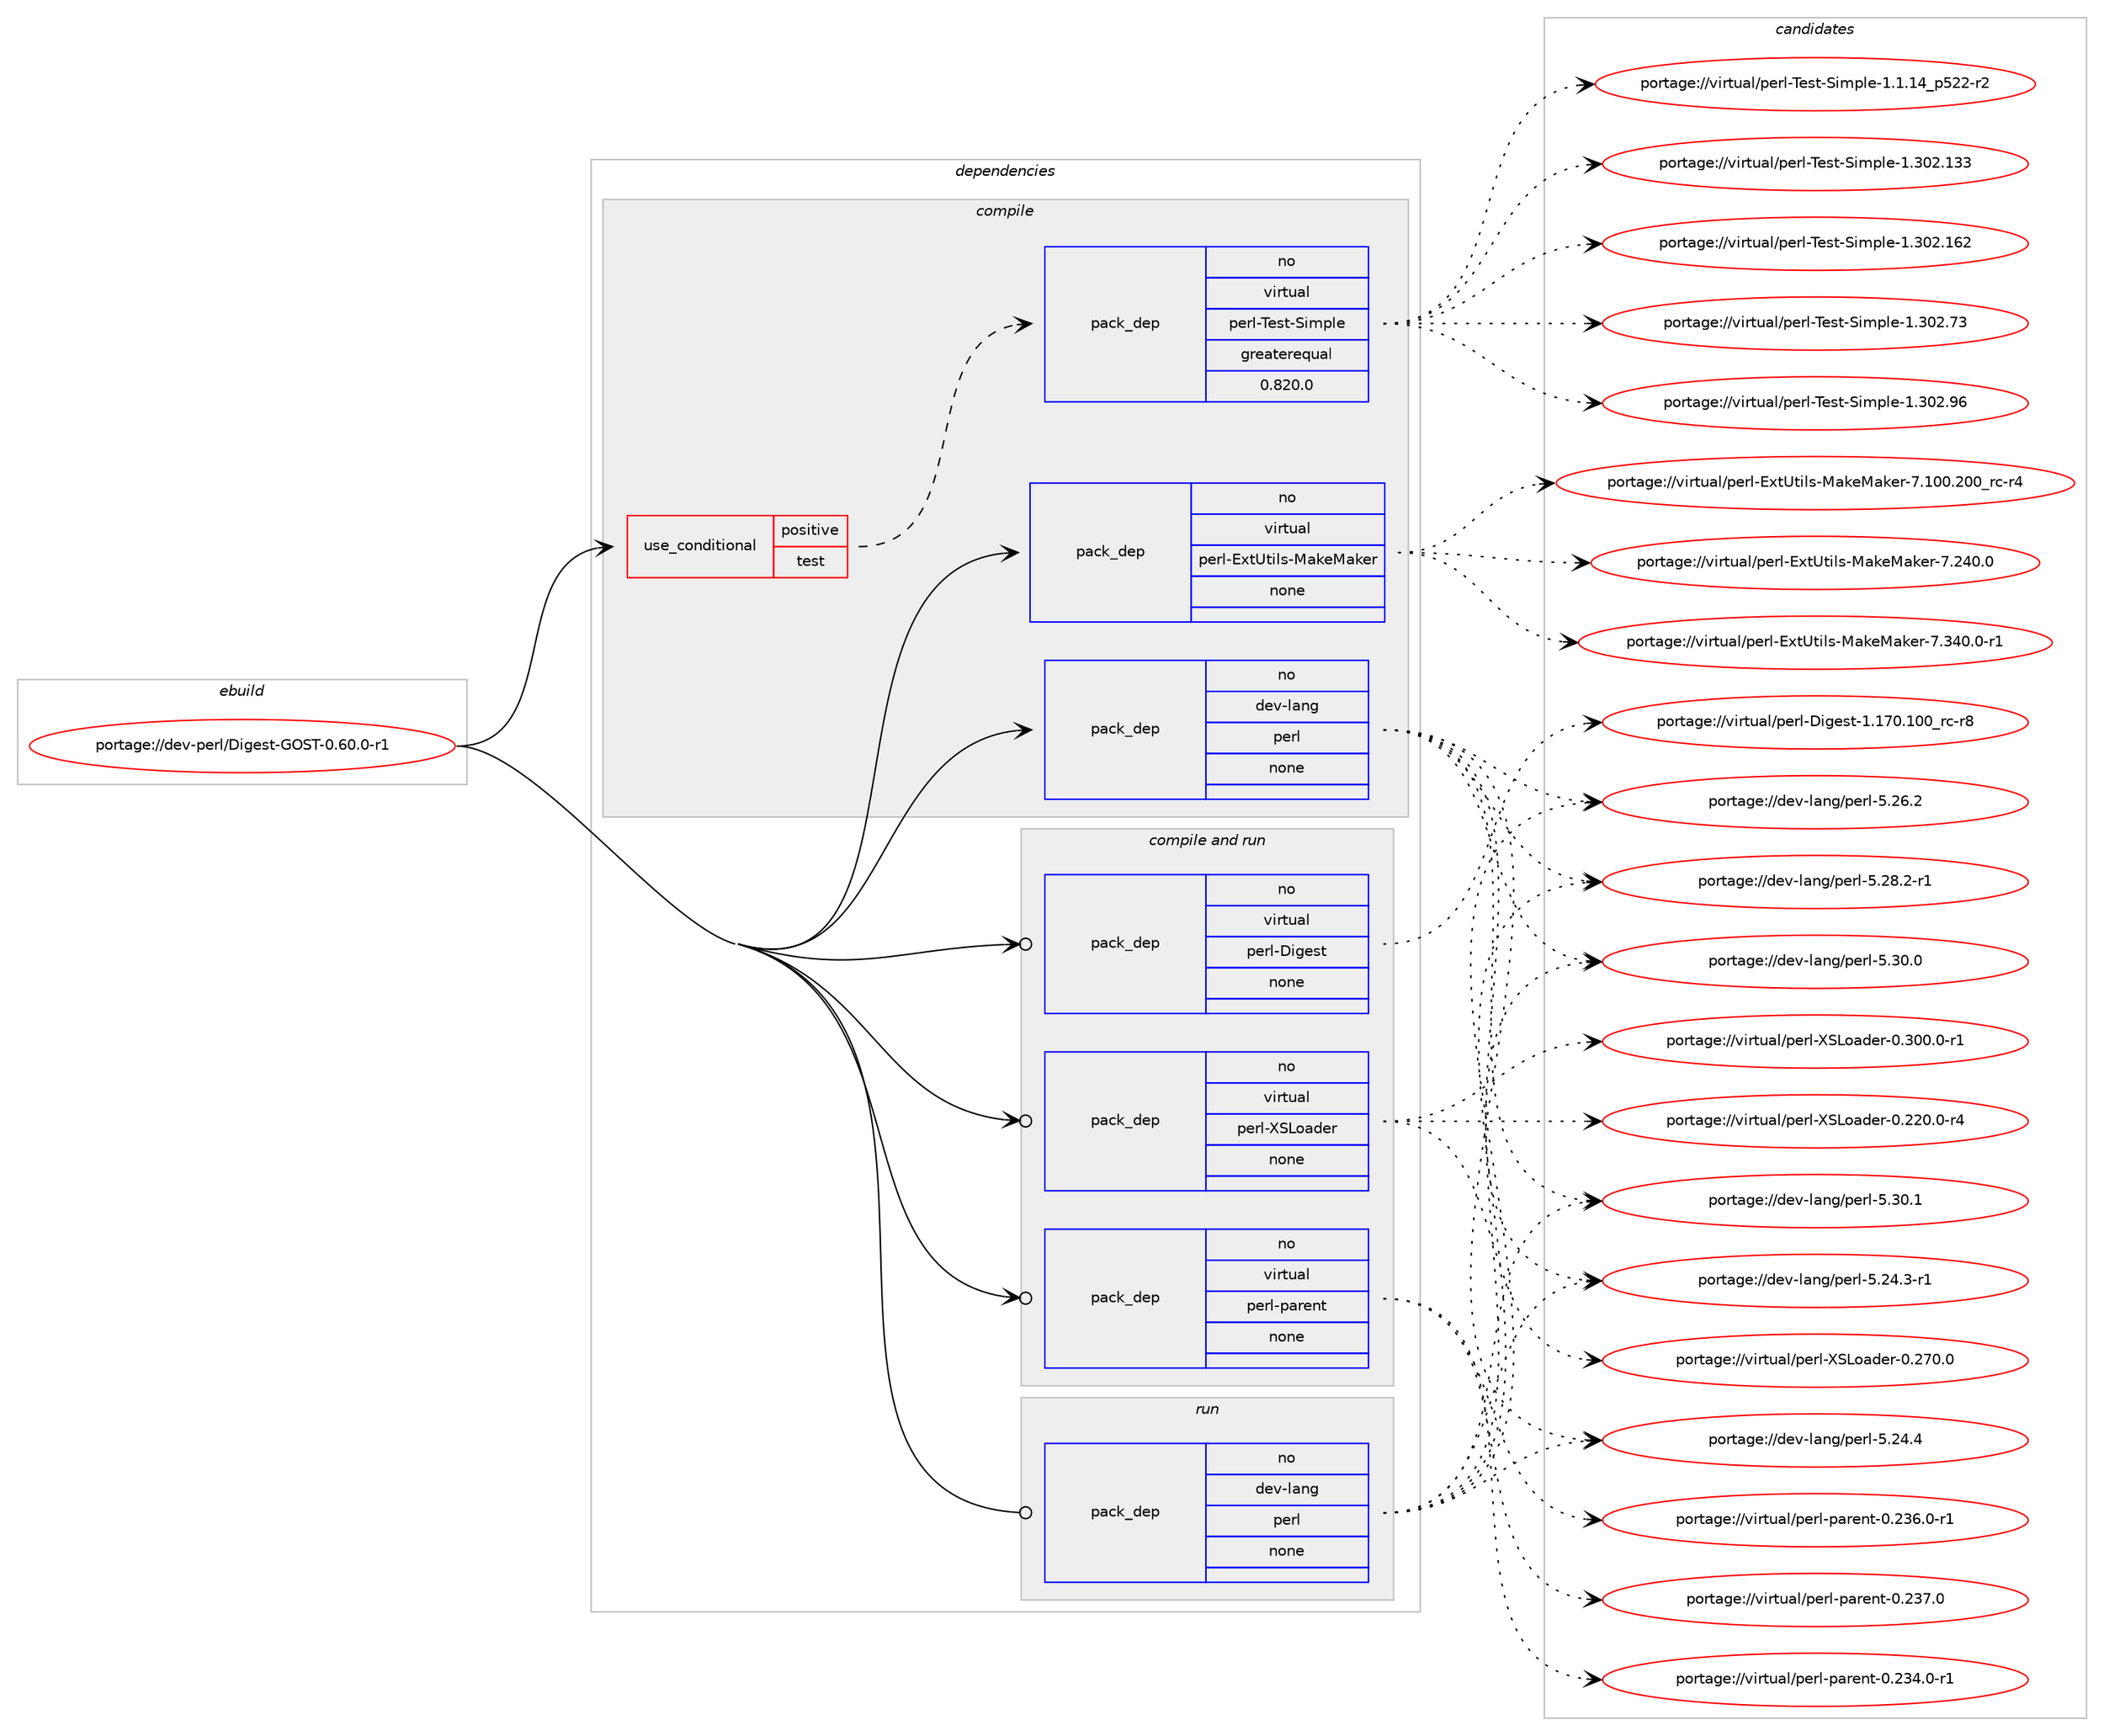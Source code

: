 digraph prolog {

# *************
# Graph options
# *************

newrank=true;
concentrate=true;
compound=true;
graph [rankdir=LR,fontname=Helvetica,fontsize=10,ranksep=1.5];#, ranksep=2.5, nodesep=0.2];
edge  [arrowhead=vee];
node  [fontname=Helvetica,fontsize=10];

# **********
# The ebuild
# **********

subgraph cluster_leftcol {
color=gray;
rank=same;
label=<<i>ebuild</i>>;
id [label="portage://dev-perl/Digest-GOST-0.60.0-r1", color=red, width=4, href="../dev-perl/Digest-GOST-0.60.0-r1.svg"];
}

# ****************
# The dependencies
# ****************

subgraph cluster_midcol {
color=gray;
label=<<i>dependencies</i>>;
subgraph cluster_compile {
fillcolor="#eeeeee";
style=filled;
label=<<i>compile</i>>;
subgraph cond22856 {
dependency111798 [label=<<TABLE BORDER="0" CELLBORDER="1" CELLSPACING="0" CELLPADDING="4"><TR><TD ROWSPAN="3" CELLPADDING="10">use_conditional</TD></TR><TR><TD>positive</TD></TR><TR><TD>test</TD></TR></TABLE>>, shape=none, color=red];
subgraph pack85770 {
dependency111799 [label=<<TABLE BORDER="0" CELLBORDER="1" CELLSPACING="0" CELLPADDING="4" WIDTH="220"><TR><TD ROWSPAN="6" CELLPADDING="30">pack_dep</TD></TR><TR><TD WIDTH="110">no</TD></TR><TR><TD>virtual</TD></TR><TR><TD>perl-Test-Simple</TD></TR><TR><TD>greaterequal</TD></TR><TR><TD>0.820.0</TD></TR></TABLE>>, shape=none, color=blue];
}
dependency111798:e -> dependency111799:w [weight=20,style="dashed",arrowhead="vee"];
}
id:e -> dependency111798:w [weight=20,style="solid",arrowhead="vee"];
subgraph pack85771 {
dependency111800 [label=<<TABLE BORDER="0" CELLBORDER="1" CELLSPACING="0" CELLPADDING="4" WIDTH="220"><TR><TD ROWSPAN="6" CELLPADDING="30">pack_dep</TD></TR><TR><TD WIDTH="110">no</TD></TR><TR><TD>dev-lang</TD></TR><TR><TD>perl</TD></TR><TR><TD>none</TD></TR><TR><TD></TD></TR></TABLE>>, shape=none, color=blue];
}
id:e -> dependency111800:w [weight=20,style="solid",arrowhead="vee"];
subgraph pack85772 {
dependency111801 [label=<<TABLE BORDER="0" CELLBORDER="1" CELLSPACING="0" CELLPADDING="4" WIDTH="220"><TR><TD ROWSPAN="6" CELLPADDING="30">pack_dep</TD></TR><TR><TD WIDTH="110">no</TD></TR><TR><TD>virtual</TD></TR><TR><TD>perl-ExtUtils-MakeMaker</TD></TR><TR><TD>none</TD></TR><TR><TD></TD></TR></TABLE>>, shape=none, color=blue];
}
id:e -> dependency111801:w [weight=20,style="solid",arrowhead="vee"];
}
subgraph cluster_compileandrun {
fillcolor="#eeeeee";
style=filled;
label=<<i>compile and run</i>>;
subgraph pack85773 {
dependency111802 [label=<<TABLE BORDER="0" CELLBORDER="1" CELLSPACING="0" CELLPADDING="4" WIDTH="220"><TR><TD ROWSPAN="6" CELLPADDING="30">pack_dep</TD></TR><TR><TD WIDTH="110">no</TD></TR><TR><TD>virtual</TD></TR><TR><TD>perl-Digest</TD></TR><TR><TD>none</TD></TR><TR><TD></TD></TR></TABLE>>, shape=none, color=blue];
}
id:e -> dependency111802:w [weight=20,style="solid",arrowhead="odotvee"];
subgraph pack85774 {
dependency111803 [label=<<TABLE BORDER="0" CELLBORDER="1" CELLSPACING="0" CELLPADDING="4" WIDTH="220"><TR><TD ROWSPAN="6" CELLPADDING="30">pack_dep</TD></TR><TR><TD WIDTH="110">no</TD></TR><TR><TD>virtual</TD></TR><TR><TD>perl-XSLoader</TD></TR><TR><TD>none</TD></TR><TR><TD></TD></TR></TABLE>>, shape=none, color=blue];
}
id:e -> dependency111803:w [weight=20,style="solid",arrowhead="odotvee"];
subgraph pack85775 {
dependency111804 [label=<<TABLE BORDER="0" CELLBORDER="1" CELLSPACING="0" CELLPADDING="4" WIDTH="220"><TR><TD ROWSPAN="6" CELLPADDING="30">pack_dep</TD></TR><TR><TD WIDTH="110">no</TD></TR><TR><TD>virtual</TD></TR><TR><TD>perl-parent</TD></TR><TR><TD>none</TD></TR><TR><TD></TD></TR></TABLE>>, shape=none, color=blue];
}
id:e -> dependency111804:w [weight=20,style="solid",arrowhead="odotvee"];
}
subgraph cluster_run {
fillcolor="#eeeeee";
style=filled;
label=<<i>run</i>>;
subgraph pack85776 {
dependency111805 [label=<<TABLE BORDER="0" CELLBORDER="1" CELLSPACING="0" CELLPADDING="4" WIDTH="220"><TR><TD ROWSPAN="6" CELLPADDING="30">pack_dep</TD></TR><TR><TD WIDTH="110">no</TD></TR><TR><TD>dev-lang</TD></TR><TR><TD>perl</TD></TR><TR><TD>none</TD></TR><TR><TD></TD></TR></TABLE>>, shape=none, color=blue];
}
id:e -> dependency111805:w [weight=20,style="solid",arrowhead="odot"];
}
}

# **************
# The candidates
# **************

subgraph cluster_choices {
rank=same;
color=gray;
label=<<i>candidates</i>>;

subgraph choice85770 {
color=black;
nodesep=1;
choiceportage11810511411611797108471121011141084584101115116458310510911210810145494649464952951125350504511450 [label="portage://virtual/perl-Test-Simple-1.1.14_p522-r2", color=red, width=4,href="../virtual/perl-Test-Simple-1.1.14_p522-r2.svg"];
choiceportage11810511411611797108471121011141084584101115116458310510911210810145494651485046495151 [label="portage://virtual/perl-Test-Simple-1.302.133", color=red, width=4,href="../virtual/perl-Test-Simple-1.302.133.svg"];
choiceportage11810511411611797108471121011141084584101115116458310510911210810145494651485046495450 [label="portage://virtual/perl-Test-Simple-1.302.162", color=red, width=4,href="../virtual/perl-Test-Simple-1.302.162.svg"];
choiceportage118105114116117971084711210111410845841011151164583105109112108101454946514850465551 [label="portage://virtual/perl-Test-Simple-1.302.73", color=red, width=4,href="../virtual/perl-Test-Simple-1.302.73.svg"];
choiceportage118105114116117971084711210111410845841011151164583105109112108101454946514850465754 [label="portage://virtual/perl-Test-Simple-1.302.96", color=red, width=4,href="../virtual/perl-Test-Simple-1.302.96.svg"];
dependency111799:e -> choiceportage11810511411611797108471121011141084584101115116458310510911210810145494649464952951125350504511450:w [style=dotted,weight="100"];
dependency111799:e -> choiceportage11810511411611797108471121011141084584101115116458310510911210810145494651485046495151:w [style=dotted,weight="100"];
dependency111799:e -> choiceportage11810511411611797108471121011141084584101115116458310510911210810145494651485046495450:w [style=dotted,weight="100"];
dependency111799:e -> choiceportage118105114116117971084711210111410845841011151164583105109112108101454946514850465551:w [style=dotted,weight="100"];
dependency111799:e -> choiceportage118105114116117971084711210111410845841011151164583105109112108101454946514850465754:w [style=dotted,weight="100"];
}
subgraph choice85771 {
color=black;
nodesep=1;
choiceportage100101118451089711010347112101114108455346505246514511449 [label="portage://dev-lang/perl-5.24.3-r1", color=red, width=4,href="../dev-lang/perl-5.24.3-r1.svg"];
choiceportage10010111845108971101034711210111410845534650524652 [label="portage://dev-lang/perl-5.24.4", color=red, width=4,href="../dev-lang/perl-5.24.4.svg"];
choiceportage10010111845108971101034711210111410845534650544650 [label="portage://dev-lang/perl-5.26.2", color=red, width=4,href="../dev-lang/perl-5.26.2.svg"];
choiceportage100101118451089711010347112101114108455346505646504511449 [label="portage://dev-lang/perl-5.28.2-r1", color=red, width=4,href="../dev-lang/perl-5.28.2-r1.svg"];
choiceportage10010111845108971101034711210111410845534651484648 [label="portage://dev-lang/perl-5.30.0", color=red, width=4,href="../dev-lang/perl-5.30.0.svg"];
choiceportage10010111845108971101034711210111410845534651484649 [label="portage://dev-lang/perl-5.30.1", color=red, width=4,href="../dev-lang/perl-5.30.1.svg"];
dependency111800:e -> choiceportage100101118451089711010347112101114108455346505246514511449:w [style=dotted,weight="100"];
dependency111800:e -> choiceportage10010111845108971101034711210111410845534650524652:w [style=dotted,weight="100"];
dependency111800:e -> choiceportage10010111845108971101034711210111410845534650544650:w [style=dotted,weight="100"];
dependency111800:e -> choiceportage100101118451089711010347112101114108455346505646504511449:w [style=dotted,weight="100"];
dependency111800:e -> choiceportage10010111845108971101034711210111410845534651484648:w [style=dotted,weight="100"];
dependency111800:e -> choiceportage10010111845108971101034711210111410845534651484649:w [style=dotted,weight="100"];
}
subgraph choice85772 {
color=black;
nodesep=1;
choiceportage118105114116117971084711210111410845691201168511610510811545779710710177971071011144555464948484650484895114994511452 [label="portage://virtual/perl-ExtUtils-MakeMaker-7.100.200_rc-r4", color=red, width=4,href="../virtual/perl-ExtUtils-MakeMaker-7.100.200_rc-r4.svg"];
choiceportage118105114116117971084711210111410845691201168511610510811545779710710177971071011144555465052484648 [label="portage://virtual/perl-ExtUtils-MakeMaker-7.240.0", color=red, width=4,href="../virtual/perl-ExtUtils-MakeMaker-7.240.0.svg"];
choiceportage1181051141161179710847112101114108456912011685116105108115457797107101779710710111445554651524846484511449 [label="portage://virtual/perl-ExtUtils-MakeMaker-7.340.0-r1", color=red, width=4,href="../virtual/perl-ExtUtils-MakeMaker-7.340.0-r1.svg"];
dependency111801:e -> choiceportage118105114116117971084711210111410845691201168511610510811545779710710177971071011144555464948484650484895114994511452:w [style=dotted,weight="100"];
dependency111801:e -> choiceportage118105114116117971084711210111410845691201168511610510811545779710710177971071011144555465052484648:w [style=dotted,weight="100"];
dependency111801:e -> choiceportage1181051141161179710847112101114108456912011685116105108115457797107101779710710111445554651524846484511449:w [style=dotted,weight="100"];
}
subgraph choice85773 {
color=black;
nodesep=1;
choiceportage118105114116117971084711210111410845681051031011151164549464955484649484895114994511456 [label="portage://virtual/perl-Digest-1.170.100_rc-r8", color=red, width=4,href="../virtual/perl-Digest-1.170.100_rc-r8.svg"];
dependency111802:e -> choiceportage118105114116117971084711210111410845681051031011151164549464955484649484895114994511456:w [style=dotted,weight="100"];
}
subgraph choice85774 {
color=black;
nodesep=1;
choiceportage1181051141161179710847112101114108458883761119710010111445484650504846484511452 [label="portage://virtual/perl-XSLoader-0.220.0-r4", color=red, width=4,href="../virtual/perl-XSLoader-0.220.0-r4.svg"];
choiceportage118105114116117971084711210111410845888376111971001011144548465055484648 [label="portage://virtual/perl-XSLoader-0.270.0", color=red, width=4,href="../virtual/perl-XSLoader-0.270.0.svg"];
choiceportage1181051141161179710847112101114108458883761119710010111445484651484846484511449 [label="portage://virtual/perl-XSLoader-0.300.0-r1", color=red, width=4,href="../virtual/perl-XSLoader-0.300.0-r1.svg"];
dependency111803:e -> choiceportage1181051141161179710847112101114108458883761119710010111445484650504846484511452:w [style=dotted,weight="100"];
dependency111803:e -> choiceportage118105114116117971084711210111410845888376111971001011144548465055484648:w [style=dotted,weight="100"];
dependency111803:e -> choiceportage1181051141161179710847112101114108458883761119710010111445484651484846484511449:w [style=dotted,weight="100"];
}
subgraph choice85775 {
color=black;
nodesep=1;
choiceportage1181051141161179710847112101114108451129711410111011645484650515246484511449 [label="portage://virtual/perl-parent-0.234.0-r1", color=red, width=4,href="../virtual/perl-parent-0.234.0-r1.svg"];
choiceportage1181051141161179710847112101114108451129711410111011645484650515446484511449 [label="portage://virtual/perl-parent-0.236.0-r1", color=red, width=4,href="../virtual/perl-parent-0.236.0-r1.svg"];
choiceportage118105114116117971084711210111410845112971141011101164548465051554648 [label="portage://virtual/perl-parent-0.237.0", color=red, width=4,href="../virtual/perl-parent-0.237.0.svg"];
dependency111804:e -> choiceportage1181051141161179710847112101114108451129711410111011645484650515246484511449:w [style=dotted,weight="100"];
dependency111804:e -> choiceportage1181051141161179710847112101114108451129711410111011645484650515446484511449:w [style=dotted,weight="100"];
dependency111804:e -> choiceportage118105114116117971084711210111410845112971141011101164548465051554648:w [style=dotted,weight="100"];
}
subgraph choice85776 {
color=black;
nodesep=1;
choiceportage100101118451089711010347112101114108455346505246514511449 [label="portage://dev-lang/perl-5.24.3-r1", color=red, width=4,href="../dev-lang/perl-5.24.3-r1.svg"];
choiceportage10010111845108971101034711210111410845534650524652 [label="portage://dev-lang/perl-5.24.4", color=red, width=4,href="../dev-lang/perl-5.24.4.svg"];
choiceportage10010111845108971101034711210111410845534650544650 [label="portage://dev-lang/perl-5.26.2", color=red, width=4,href="../dev-lang/perl-5.26.2.svg"];
choiceportage100101118451089711010347112101114108455346505646504511449 [label="portage://dev-lang/perl-5.28.2-r1", color=red, width=4,href="../dev-lang/perl-5.28.2-r1.svg"];
choiceportage10010111845108971101034711210111410845534651484648 [label="portage://dev-lang/perl-5.30.0", color=red, width=4,href="../dev-lang/perl-5.30.0.svg"];
choiceportage10010111845108971101034711210111410845534651484649 [label="portage://dev-lang/perl-5.30.1", color=red, width=4,href="../dev-lang/perl-5.30.1.svg"];
dependency111805:e -> choiceportage100101118451089711010347112101114108455346505246514511449:w [style=dotted,weight="100"];
dependency111805:e -> choiceportage10010111845108971101034711210111410845534650524652:w [style=dotted,weight="100"];
dependency111805:e -> choiceportage10010111845108971101034711210111410845534650544650:w [style=dotted,weight="100"];
dependency111805:e -> choiceportage100101118451089711010347112101114108455346505646504511449:w [style=dotted,weight="100"];
dependency111805:e -> choiceportage10010111845108971101034711210111410845534651484648:w [style=dotted,weight="100"];
dependency111805:e -> choiceportage10010111845108971101034711210111410845534651484649:w [style=dotted,weight="100"];
}
}

}
